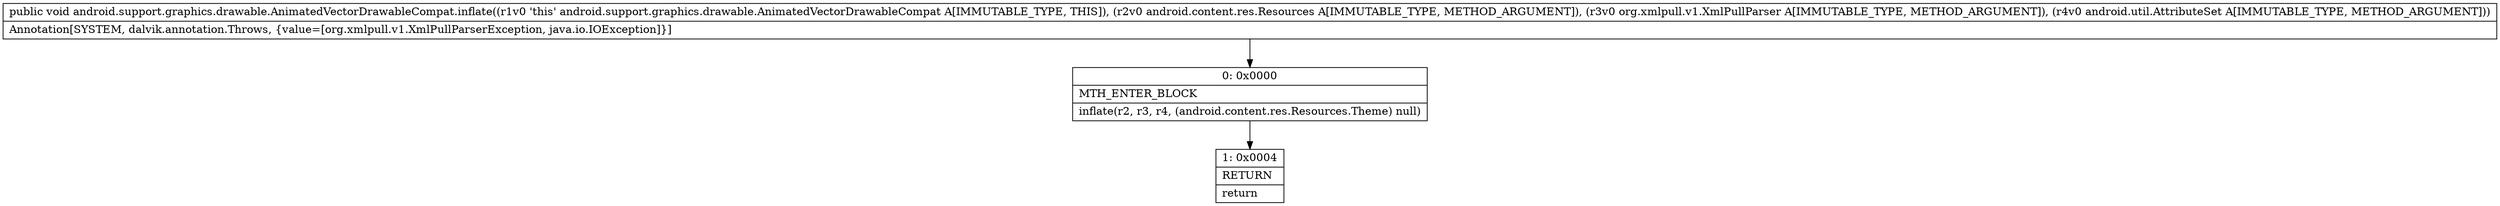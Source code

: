 digraph "CFG forandroid.support.graphics.drawable.AnimatedVectorDrawableCompat.inflate(Landroid\/content\/res\/Resources;Lorg\/xmlpull\/v1\/XmlPullParser;Landroid\/util\/AttributeSet;)V" {
Node_0 [shape=record,label="{0\:\ 0x0000|MTH_ENTER_BLOCK\l|inflate(r2, r3, r4, (android.content.res.Resources.Theme) null)\l}"];
Node_1 [shape=record,label="{1\:\ 0x0004|RETURN\l|return\l}"];
MethodNode[shape=record,label="{public void android.support.graphics.drawable.AnimatedVectorDrawableCompat.inflate((r1v0 'this' android.support.graphics.drawable.AnimatedVectorDrawableCompat A[IMMUTABLE_TYPE, THIS]), (r2v0 android.content.res.Resources A[IMMUTABLE_TYPE, METHOD_ARGUMENT]), (r3v0 org.xmlpull.v1.XmlPullParser A[IMMUTABLE_TYPE, METHOD_ARGUMENT]), (r4v0 android.util.AttributeSet A[IMMUTABLE_TYPE, METHOD_ARGUMENT]))  | Annotation[SYSTEM, dalvik.annotation.Throws, \{value=[org.xmlpull.v1.XmlPullParserException, java.io.IOException]\}]\l}"];
MethodNode -> Node_0;
Node_0 -> Node_1;
}


